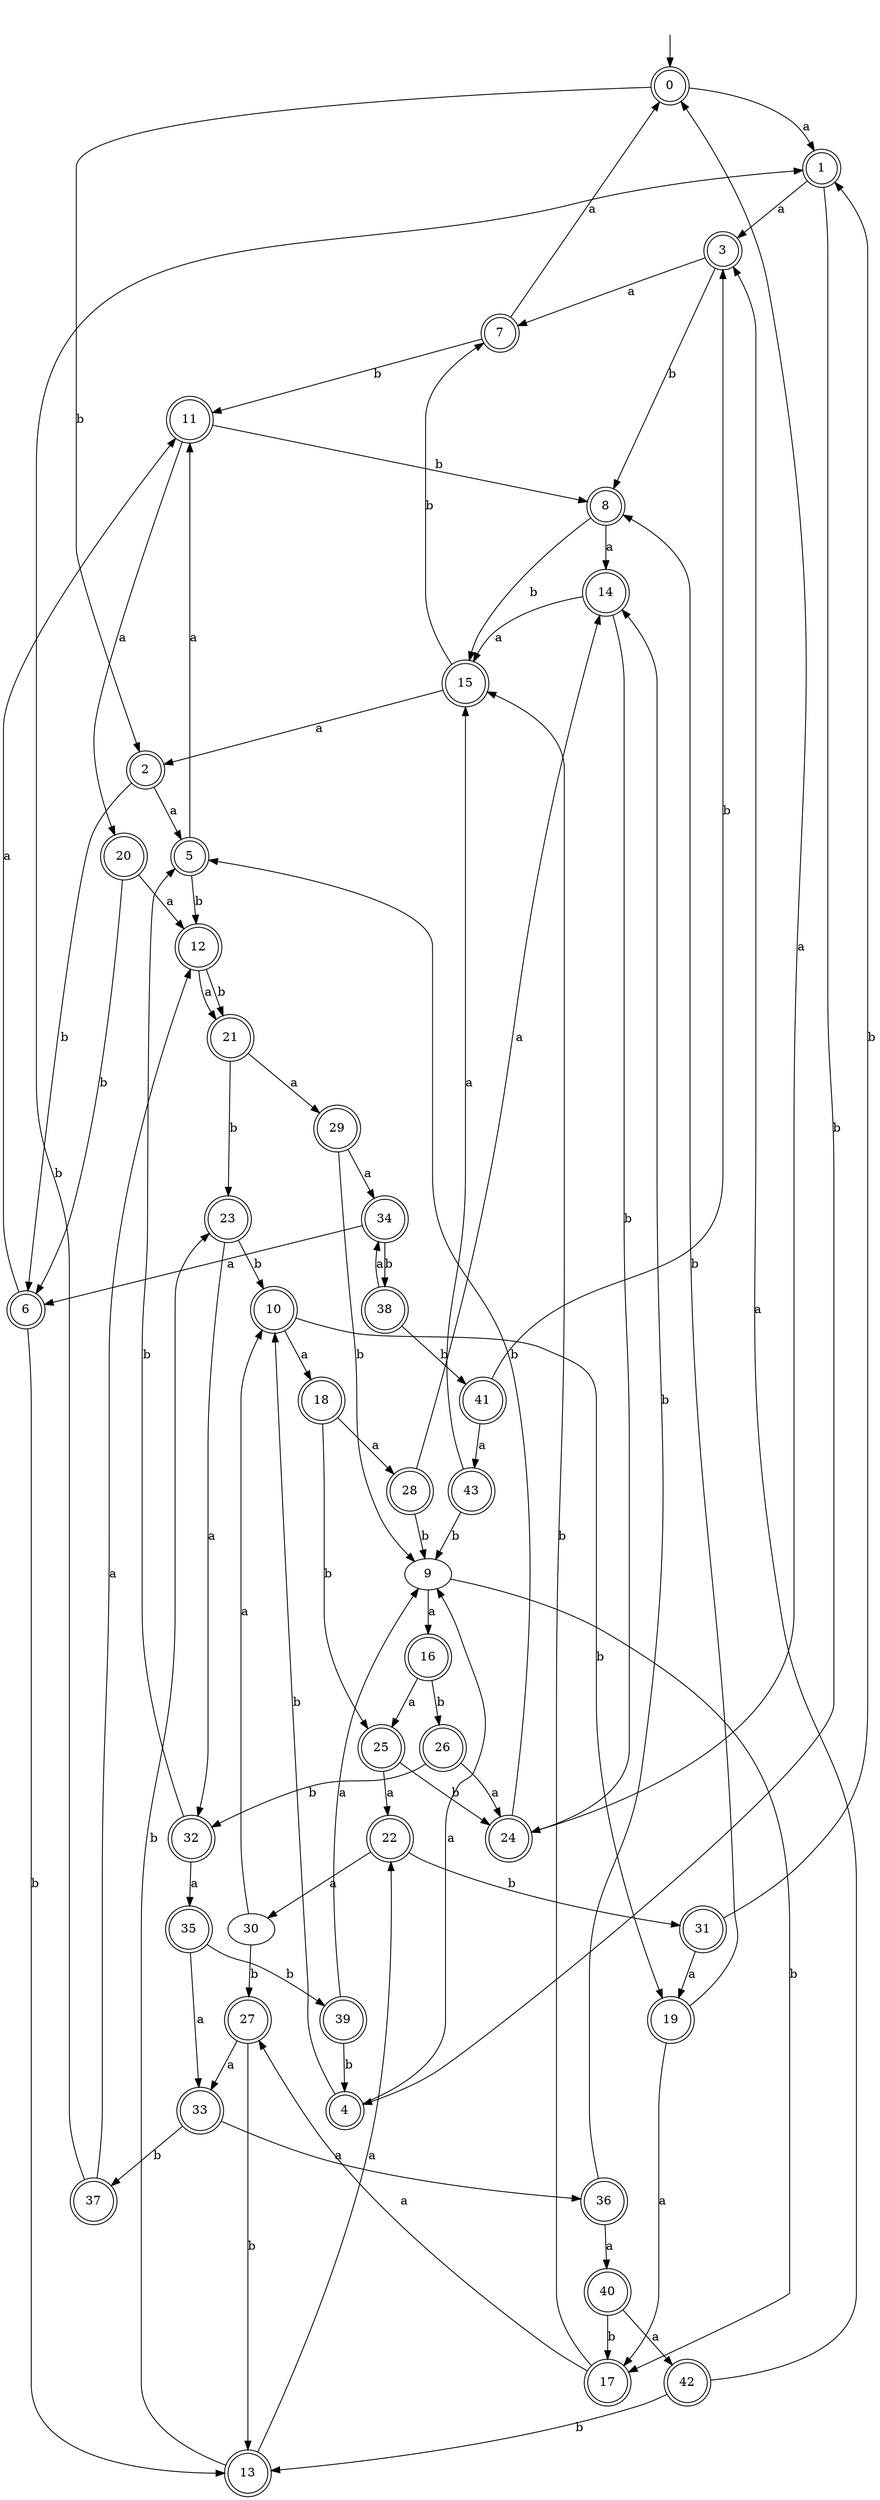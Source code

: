 digraph RandomDFA {
  __start0 [label="", shape=none];
  __start0 -> 0 [label=""];
  0 [shape=circle] [shape=doublecircle]
  0 -> 1 [label="a"]
  0 -> 2 [label="b"]
  1 [shape=doublecircle]
  1 -> 3 [label="a"]
  1 -> 4 [label="b"]
  2 [shape=doublecircle]
  2 -> 5 [label="a"]
  2 -> 6 [label="b"]
  3 [shape=doublecircle]
  3 -> 7 [label="a"]
  3 -> 8 [label="b"]
  4 [shape=doublecircle]
  4 -> 9 [label="a"]
  4 -> 10 [label="b"]
  5 [shape=doublecircle]
  5 -> 11 [label="a"]
  5 -> 12 [label="b"]
  6 [shape=doublecircle]
  6 -> 11 [label="a"]
  6 -> 13 [label="b"]
  7 [shape=doublecircle]
  7 -> 0 [label="a"]
  7 -> 11 [label="b"]
  8 [shape=doublecircle]
  8 -> 14 [label="a"]
  8 -> 15 [label="b"]
  9
  9 -> 16 [label="a"]
  9 -> 17 [label="b"]
  10 [shape=doublecircle]
  10 -> 18 [label="a"]
  10 -> 19 [label="b"]
  11 [shape=doublecircle]
  11 -> 20 [label="a"]
  11 -> 8 [label="b"]
  12 [shape=doublecircle]
  12 -> 21 [label="a"]
  12 -> 21 [label="b"]
  13 [shape=doublecircle]
  13 -> 22 [label="a"]
  13 -> 23 [label="b"]
  14 [shape=doublecircle]
  14 -> 15 [label="a"]
  14 -> 24 [label="b"]
  15 [shape=doublecircle]
  15 -> 2 [label="a"]
  15 -> 7 [label="b"]
  16 [shape=doublecircle]
  16 -> 25 [label="a"]
  16 -> 26 [label="b"]
  17 [shape=doublecircle]
  17 -> 27 [label="a"]
  17 -> 15 [label="b"]
  18 [shape=doublecircle]
  18 -> 28 [label="a"]
  18 -> 25 [label="b"]
  19 [shape=doublecircle]
  19 -> 17 [label="a"]
  19 -> 8 [label="b"]
  20 [shape=doublecircle]
  20 -> 12 [label="a"]
  20 -> 6 [label="b"]
  21 [shape=doublecircle]
  21 -> 29 [label="a"]
  21 -> 23 [label="b"]
  22 [shape=doublecircle]
  22 -> 30 [label="a"]
  22 -> 31 [label="b"]
  23 [shape=doublecircle]
  23 -> 32 [label="a"]
  23 -> 10 [label="b"]
  24 [shape=doublecircle]
  24 -> 0 [label="a"]
  24 -> 5 [label="b"]
  25 [shape=doublecircle]
  25 -> 22 [label="a"]
  25 -> 24 [label="b"]
  26 [shape=doublecircle]
  26 -> 24 [label="a"]
  26 -> 32 [label="b"]
  27 [shape=doublecircle]
  27 -> 33 [label="a"]
  27 -> 13 [label="b"]
  28 [shape=doublecircle]
  28 -> 14 [label="a"]
  28 -> 9 [label="b"]
  29 [shape=doublecircle]
  29 -> 34 [label="a"]
  29 -> 9 [label="b"]
  30
  30 -> 10 [label="a"]
  30 -> 27 [label="b"]
  31 [shape=doublecircle]
  31 -> 19 [label="a"]
  31 -> 1 [label="b"]
  32 [shape=doublecircle]
  32 -> 35 [label="a"]
  32 -> 5 [label="b"]
  33 [shape=doublecircle]
  33 -> 36 [label="a"]
  33 -> 37 [label="b"]
  34 [shape=doublecircle]
  34 -> 6 [label="a"]
  34 -> 38 [label="b"]
  35 [shape=doublecircle]
  35 -> 33 [label="a"]
  35 -> 39 [label="b"]
  36 [shape=doublecircle]
  36 -> 40 [label="a"]
  36 -> 14 [label="b"]
  37 [shape=doublecircle]
  37 -> 12 [label="a"]
  37 -> 1 [label="b"]
  38 [shape=doublecircle]
  38 -> 34 [label="a"]
  38 -> 41 [label="b"]
  39 [shape=doublecircle]
  39 -> 9 [label="a"]
  39 -> 4 [label="b"]
  40 [shape=doublecircle]
  40 -> 42 [label="a"]
  40 -> 17 [label="b"]
  41 [shape=doublecircle]
  41 -> 43 [label="a"]
  41 -> 3 [label="b"]
  42 [shape=doublecircle]
  42 -> 3 [label="a"]
  42 -> 13 [label="b"]
  43 [shape=doublecircle]
  43 -> 15 [label="a"]
  43 -> 9 [label="b"]
}
